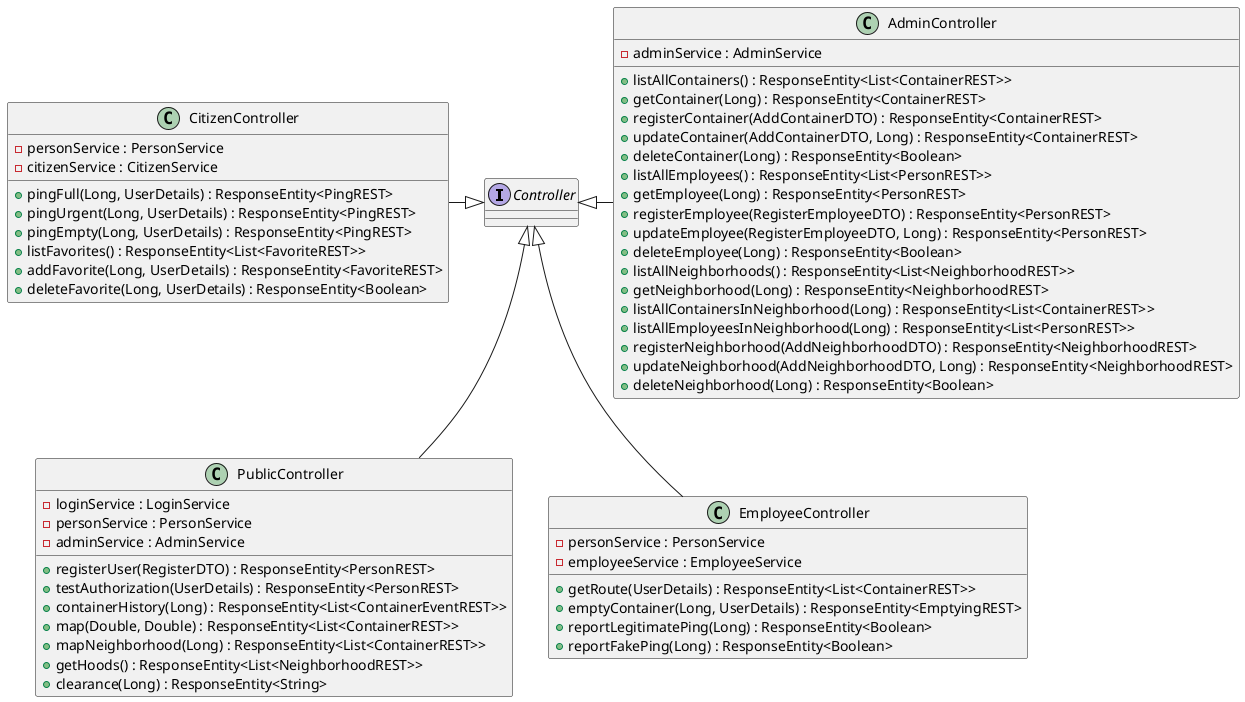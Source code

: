 @startuml
interface Controller
class PublicController {
    -loginService : LoginService
    -personService : PersonService
    -adminService : AdminService
    +registerUser(RegisterDTO) : ResponseEntity<PersonREST>
    +testAuthorization(UserDetails) : ResponseEntity<PersonREST>
    +containerHistory(Long) : ResponseEntity<List<ContainerEventREST>>
    +map(Double, Double) : ResponseEntity<List<ContainerREST>>
    +mapNeighborhood(Long) : ResponseEntity<List<ContainerREST>>
    +getHoods() : ResponseEntity<List<NeighborhoodREST>>
    +clearance(Long) : ResponseEntity<String>
}
class AdminController {
    -adminService : AdminService
    +listAllContainers() : ResponseEntity<List<ContainerREST>>
    +getContainer(Long) : ResponseEntity<ContainerREST>
    +registerContainer(AddContainerDTO) : ResponseEntity<ContainerREST>
    +updateContainer(AddContainerDTO, Long) : ResponseEntity<ContainerREST>
    +deleteContainer(Long) : ResponseEntity<Boolean>
    +listAllEmployees() : ResponseEntity<List<PersonREST>>
    +getEmployee(Long) : ResponseEntity<PersonREST>
    +registerEmployee(RegisterEmployeeDTO) : ResponseEntity<PersonREST>
    +updateEmployee(RegisterEmployeeDTO, Long) : ResponseEntity<PersonREST>
    +deleteEmployee(Long) : ResponseEntity<Boolean>
    +listAllNeighborhoods() : ResponseEntity<List<NeighborhoodREST>>
    +getNeighborhood(Long) : ResponseEntity<NeighborhoodREST>
    +listAllContainersInNeighborhood(Long) : ResponseEntity<List<ContainerREST>>
    +listAllEmployeesInNeighborhood(Long) : ResponseEntity<List<PersonREST>>
    +registerNeighborhood(AddNeighborhoodDTO) : ResponseEntity<NeighborhoodREST>
    +updateNeighborhood(AddNeighborhoodDTO, Long) : ResponseEntity<NeighborhoodREST>
    +deleteNeighborhood(Long) : ResponseEntity<Boolean>
}
class CitizenController {
    -personService : PersonService
    -citizenService : CitizenService
    +pingFull(Long, UserDetails) : ResponseEntity<PingREST>
    +pingUrgent(Long, UserDetails) : ResponseEntity<PingREST>
    +pingEmpty(Long, UserDetails) : ResponseEntity<PingREST>
    +listFavorites() : ResponseEntity<List<FavoriteREST>>
    +addFavorite(Long, UserDetails) : ResponseEntity<FavoriteREST>
    +deleteFavorite(Long, UserDetails) : ResponseEntity<Boolean>
}
class EmployeeController {
    -personService : PersonService
    -employeeService : EmployeeService
    +getRoute(UserDetails) : ResponseEntity<List<ContainerREST>>
    +emptyContainer(Long, UserDetails) : ResponseEntity<EmptyingREST>
    +reportLegitimatePing(Long) : ResponseEntity<Boolean>
    +reportFakePing(Long) : ResponseEntity<Boolean>
}

Controller <|- AdminController
CitizenController -|> Controller
Controller <|-- PublicController
Controller <|-- EmployeeController

@enduml